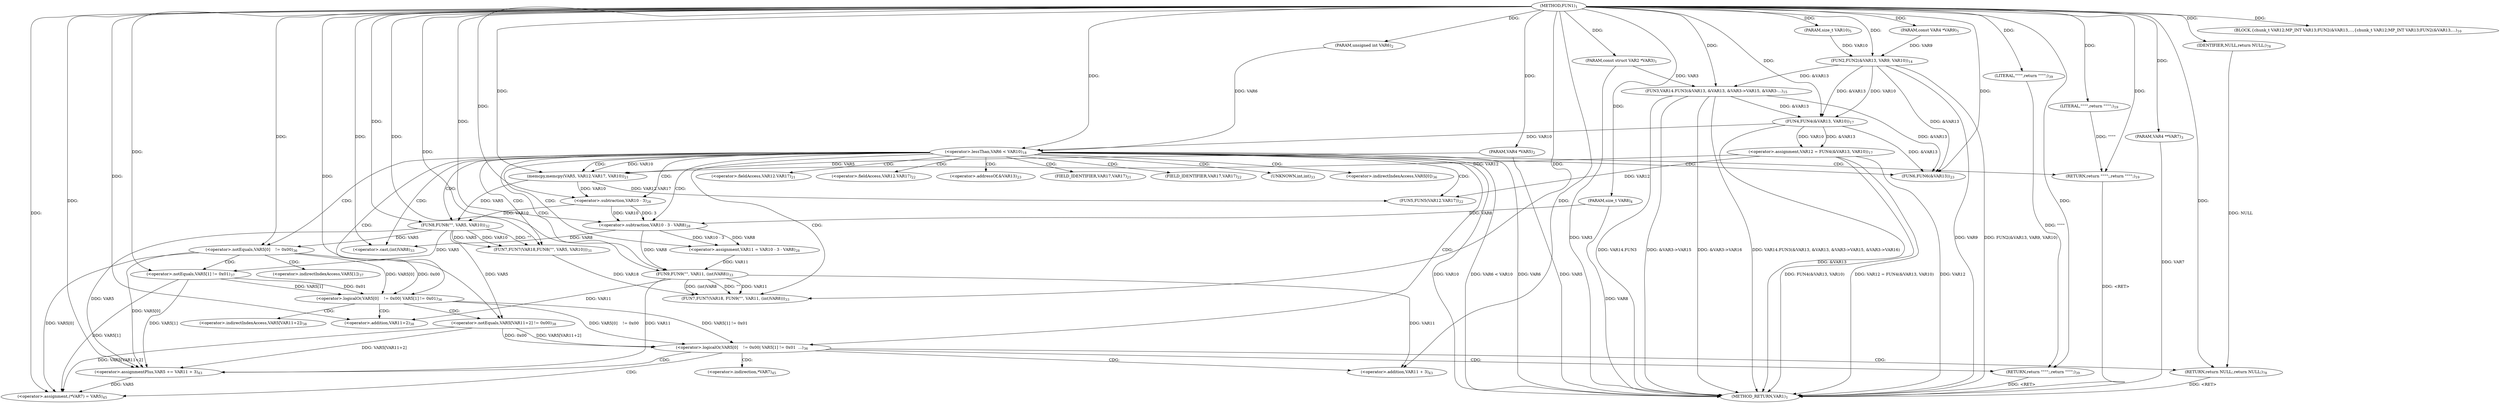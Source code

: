 digraph "FUN1" {  
"8" [label = <(METHOD,FUN1)<SUB>1</SUB>> ]
"123" [label = <(METHOD_RETURN,VAR1)<SUB>1</SUB>> ]
"9" [label = <(PARAM,const struct VAR2 *VAR3)<SUB>1</SUB>> ]
"10" [label = <(PARAM,VAR4 *VAR5)<SUB>2</SUB>> ]
"11" [label = <(PARAM,unsigned int VAR6)<SUB>2</SUB>> ]
"12" [label = <(PARAM,VAR4 **VAR7)<SUB>3</SUB>> ]
"13" [label = <(PARAM,size_t VAR8)<SUB>4</SUB>> ]
"14" [label = <(PARAM,const VAR4 *VAR9)<SUB>5</SUB>> ]
"15" [label = <(PARAM,size_t VAR10)<SUB>5</SUB>> ]
"18" [label = <(BLOCK,{
	chunk_t VAR12;
	MP_INT VAR13;

	FUN2(&amp;VAR13,...,{
	chunk_t VAR12;
	MP_INT VAR13;

	FUN2(&amp;VAR13,...)<SUB>10</SUB>> ]
"68" [label = <(&lt;operator&gt;.assignment,VAR11 = VAR10 - 3 - VAR8)<SUB>28</SUB>> ]
"75" [label = <(FUN7,FUN7(VAR18,
	FUN8(&quot;&quot;, VAR5, VAR10)))<SUB>31</SUB>> ]
"81" [label = <(FUN7,FUN7(VAR18, FUN9(&quot;&quot;, VAR11, (int)VAR8)))<SUB>33</SUB>> ]
"112" [label = <(&lt;operator&gt;.assignmentPlus,VAR5 += VAR11 + 3)<SUB>43</SUB>> ]
"117" [label = <(&lt;operator&gt;.assignment,(*VAR7) = VAR5)<SUB>45</SUB>> ]
"121" [label = <(RETURN,return NULL;,return NULL;)<SUB>78</SUB>> ]
"21" [label = <(FUN2,FUN2(&amp;VAR13, VAR9, VAR10))<SUB>14</SUB>> ]
"26" [label = <(FUN3,VAR14.FUN3(&amp;VAR13, &amp;VAR13, &amp;VAR3-&gt;VAR15, &amp;VAR3-...)<SUB>15</SUB>> ]
"42" [label = <(&lt;operator&gt;.assignment,VAR12 = FUN4(&amp;VAR13, VAR10))<SUB>17</SUB>> ]
"55" [label = <(memcpy,memcpy(VAR5, VAR12.VAR17, VAR10))<SUB>21</SUB>> ]
"61" [label = <(FUN5,FUN5(VAR12.VAR17))<SUB>22</SUB>> ]
"65" [label = <(FUN6,FUN6(&amp;VAR13))<SUB>23</SUB>> ]
"90" [label = <(&lt;operator&gt;.logicalOr,VAR5[0]    != 0x00
| VAR5[1] != 0x01
  ...)<SUB>36</SUB>> ]
"122" [label = <(IDENTIFIER,NULL,return NULL;)<SUB>78</SUB>> ]
"49" [label = <(&lt;operator&gt;.lessThan,VAR6 &lt; VAR10)<SUB>18</SUB>> ]
"70" [label = <(&lt;operator&gt;.subtraction,VAR10 - 3 - VAR8)<SUB>28</SUB>> ]
"77" [label = <(FUN8,FUN8(&quot;&quot;, VAR5, VAR10))<SUB>32</SUB>> ]
"83" [label = <(FUN9,FUN9(&quot;&quot;, VAR11, (int)VAR8))<SUB>33</SUB>> ]
"110" [label = <(RETURN,return &quot;&quot;&quot;&quot;;,return &quot;&quot;&quot;&quot;;)<SUB>39</SUB>> ]
"114" [label = <(&lt;operator&gt;.addition,VAR11 + 3)<SUB>43</SUB>> ]
"44" [label = <(FUN4,FUN4(&amp;VAR13, VAR10))<SUB>17</SUB>> ]
"53" [label = <(RETURN,return &quot;&quot;&quot;&quot;;,return &quot;&quot;&quot;&quot;;)<SUB>19</SUB>> ]
"71" [label = <(&lt;operator&gt;.subtraction,VAR10 - 3)<SUB>28</SUB>> ]
"86" [label = <(&lt;operator&gt;.cast,(int)VAR8)<SUB>33</SUB>> ]
"91" [label = <(&lt;operator&gt;.logicalOr,VAR5[0]    != 0x00
| VAR5[1] != 0x01)<SUB>36</SUB>> ]
"102" [label = <(&lt;operator&gt;.notEquals,VAR5[VAR11+2] != 0x00)<SUB>38</SUB>> ]
"111" [label = <(LITERAL,&quot;&quot;&quot;&quot;,return &quot;&quot;&quot;&quot;;)<SUB>39</SUB>> ]
"54" [label = <(LITERAL,&quot;&quot;&quot;&quot;,return &quot;&quot;&quot;&quot;;)<SUB>19</SUB>> ]
"92" [label = <(&lt;operator&gt;.notEquals,VAR5[0]    != 0x00)<SUB>36</SUB>> ]
"97" [label = <(&lt;operator&gt;.notEquals,VAR5[1] != 0x01)<SUB>37</SUB>> ]
"105" [label = <(&lt;operator&gt;.addition,VAR11+2)<SUB>38</SUB>> ]
"118" [label = <(&lt;operator&gt;.indirection,*VAR7)<SUB>45</SUB>> ]
"57" [label = <(&lt;operator&gt;.fieldAccess,VAR12.VAR17)<SUB>21</SUB>> ]
"62" [label = <(&lt;operator&gt;.fieldAccess,VAR12.VAR17)<SUB>22</SUB>> ]
"66" [label = <(&lt;operator&gt;.addressOf,&amp;VAR13)<SUB>23</SUB>> ]
"59" [label = <(FIELD_IDENTIFIER,VAR17,VAR17)<SUB>21</SUB>> ]
"64" [label = <(FIELD_IDENTIFIER,VAR17,VAR17)<SUB>22</SUB>> ]
"87" [label = <(UNKNOWN,int,int)<SUB>33</SUB>> ]
"103" [label = <(&lt;operator&gt;.indirectIndexAccess,VAR5[VAR11+2])<SUB>38</SUB>> ]
"93" [label = <(&lt;operator&gt;.indirectIndexAccess,VAR5[0])<SUB>36</SUB>> ]
"98" [label = <(&lt;operator&gt;.indirectIndexAccess,VAR5[1])<SUB>37</SUB>> ]
  "121" -> "123"  [ label = "DDG: &lt;RET&gt;"] 
  "110" -> "123"  [ label = "DDG: &lt;RET&gt;"] 
  "53" -> "123"  [ label = "DDG: &lt;RET&gt;"] 
  "9" -> "123"  [ label = "DDG: VAR3"] 
  "10" -> "123"  [ label = "DDG: VAR5"] 
  "12" -> "123"  [ label = "DDG: VAR7"] 
  "13" -> "123"  [ label = "DDG: VAR8"] 
  "21" -> "123"  [ label = "DDG: VAR9"] 
  "21" -> "123"  [ label = "DDG: FUN2(&amp;VAR13, VAR9, VAR10)"] 
  "26" -> "123"  [ label = "DDG: VAR14.FUN3"] 
  "26" -> "123"  [ label = "DDG: &amp;VAR3-&gt;VAR15"] 
  "26" -> "123"  [ label = "DDG: &amp;VAR3-&gt;VAR16"] 
  "26" -> "123"  [ label = "DDG: VAR14.FUN3(&amp;VAR13, &amp;VAR13, &amp;VAR3-&gt;VAR15, &amp;VAR3-&gt;VAR16)"] 
  "42" -> "123"  [ label = "DDG: VAR12"] 
  "44" -> "123"  [ label = "DDG: &amp;VAR13"] 
  "42" -> "123"  [ label = "DDG: FUN4(&amp;VAR13, VAR10)"] 
  "42" -> "123"  [ label = "DDG: VAR12 = FUN4(&amp;VAR13, VAR10)"] 
  "49" -> "123"  [ label = "DDG: VAR6"] 
  "49" -> "123"  [ label = "DDG: VAR10"] 
  "49" -> "123"  [ label = "DDG: VAR6 &lt; VAR10"] 
  "8" -> "9"  [ label = "DDG: "] 
  "8" -> "10"  [ label = "DDG: "] 
  "8" -> "11"  [ label = "DDG: "] 
  "8" -> "12"  [ label = "DDG: "] 
  "8" -> "13"  [ label = "DDG: "] 
  "8" -> "14"  [ label = "DDG: "] 
  "8" -> "15"  [ label = "DDG: "] 
  "8" -> "18"  [ label = "DDG: "] 
  "70" -> "68"  [ label = "DDG: VAR10 - 3"] 
  "70" -> "68"  [ label = "DDG: VAR8"] 
  "83" -> "112"  [ label = "DDG: VAR11"] 
  "8" -> "112"  [ label = "DDG: "] 
  "92" -> "117"  [ label = "DDG: VAR5[0]"] 
  "97" -> "117"  [ label = "DDG: VAR5[1]"] 
  "102" -> "117"  [ label = "DDG: VAR5[VAR11+2]"] 
  "112" -> "117"  [ label = "DDG: VAR5"] 
  "8" -> "117"  [ label = "DDG: "] 
  "122" -> "121"  [ label = "DDG: NULL"] 
  "8" -> "121"  [ label = "DDG: "] 
  "44" -> "42"  [ label = "DDG: &amp;VAR13"] 
  "44" -> "42"  [ label = "DDG: VAR10"] 
  "8" -> "75"  [ label = "DDG: "] 
  "77" -> "75"  [ label = "DDG: &quot;&quot;"] 
  "77" -> "75"  [ label = "DDG: VAR5"] 
  "77" -> "75"  [ label = "DDG: VAR10"] 
  "75" -> "81"  [ label = "DDG: VAR18"] 
  "8" -> "81"  [ label = "DDG: "] 
  "83" -> "81"  [ label = "DDG: &quot;&quot;"] 
  "83" -> "81"  [ label = "DDG: VAR11"] 
  "83" -> "81"  [ label = "DDG: (int)VAR8"] 
  "77" -> "112"  [ label = "DDG: VAR5"] 
  "92" -> "112"  [ label = "DDG: VAR5[0]"] 
  "97" -> "112"  [ label = "DDG: VAR5[1]"] 
  "102" -> "112"  [ label = "DDG: VAR5[VAR11+2]"] 
  "8" -> "122"  [ label = "DDG: "] 
  "8" -> "21"  [ label = "DDG: "] 
  "14" -> "21"  [ label = "DDG: VAR9"] 
  "15" -> "21"  [ label = "DDG: VAR10"] 
  "21" -> "26"  [ label = "DDG: &amp;VAR13"] 
  "8" -> "26"  [ label = "DDG: "] 
  "9" -> "26"  [ label = "DDG: VAR3"] 
  "10" -> "55"  [ label = "DDG: VAR5"] 
  "8" -> "55"  [ label = "DDG: "] 
  "42" -> "55"  [ label = "DDG: VAR12"] 
  "49" -> "55"  [ label = "DDG: VAR10"] 
  "42" -> "61"  [ label = "DDG: VAR12"] 
  "55" -> "61"  [ label = "DDG: VAR12.VAR17"] 
  "44" -> "65"  [ label = "DDG: &amp;VAR13"] 
  "8" -> "65"  [ label = "DDG: "] 
  "21" -> "65"  [ label = "DDG: &amp;VAR13"] 
  "26" -> "65"  [ label = "DDG: &amp;VAR13"] 
  "71" -> "70"  [ label = "DDG: VAR10"] 
  "71" -> "70"  [ label = "DDG: 3"] 
  "13" -> "70"  [ label = "DDG: VAR8"] 
  "8" -> "70"  [ label = "DDG: "] 
  "8" -> "77"  [ label = "DDG: "] 
  "55" -> "77"  [ label = "DDG: VAR5"] 
  "71" -> "77"  [ label = "DDG: VAR10"] 
  "8" -> "83"  [ label = "DDG: "] 
  "68" -> "83"  [ label = "DDG: VAR11"] 
  "70" -> "83"  [ label = "DDG: VAR8"] 
  "91" -> "90"  [ label = "DDG: VAR5[0]    != 0x00"] 
  "91" -> "90"  [ label = "DDG: VAR5[1] != 0x01"] 
  "102" -> "90"  [ label = "DDG: VAR5[VAR11+2]"] 
  "102" -> "90"  [ label = "DDG: 0x00"] 
  "111" -> "110"  [ label = "DDG: &quot;&quot;&quot;&quot;"] 
  "8" -> "110"  [ label = "DDG: "] 
  "83" -> "114"  [ label = "DDG: VAR11"] 
  "8" -> "114"  [ label = "DDG: "] 
  "26" -> "44"  [ label = "DDG: &amp;VAR13"] 
  "8" -> "44"  [ label = "DDG: "] 
  "21" -> "44"  [ label = "DDG: &amp;VAR13"] 
  "21" -> "44"  [ label = "DDG: VAR10"] 
  "11" -> "49"  [ label = "DDG: VAR6"] 
  "8" -> "49"  [ label = "DDG: "] 
  "44" -> "49"  [ label = "DDG: VAR10"] 
  "54" -> "53"  [ label = "DDG: &quot;&quot;&quot;&quot;"] 
  "8" -> "53"  [ label = "DDG: "] 
  "55" -> "71"  [ label = "DDG: VAR10"] 
  "8" -> "71"  [ label = "DDG: "] 
  "70" -> "86"  [ label = "DDG: VAR8"] 
  "8" -> "86"  [ label = "DDG: "] 
  "92" -> "91"  [ label = "DDG: VAR5[0]"] 
  "92" -> "91"  [ label = "DDG: 0x00"] 
  "97" -> "91"  [ label = "DDG: VAR5[1]"] 
  "97" -> "91"  [ label = "DDG: 0x01"] 
  "77" -> "102"  [ label = "DDG: VAR5"] 
  "8" -> "102"  [ label = "DDG: "] 
  "8" -> "111"  [ label = "DDG: "] 
  "8" -> "54"  [ label = "DDG: "] 
  "77" -> "92"  [ label = "DDG: VAR5"] 
  "8" -> "92"  [ label = "DDG: "] 
  "77" -> "97"  [ label = "DDG: VAR5"] 
  "8" -> "97"  [ label = "DDG: "] 
  "83" -> "105"  [ label = "DDG: VAR11"] 
  "8" -> "105"  [ label = "DDG: "] 
  "90" -> "114"  [ label = "CDG: "] 
  "90" -> "121"  [ label = "CDG: "] 
  "90" -> "112"  [ label = "CDG: "] 
  "90" -> "118"  [ label = "CDG: "] 
  "90" -> "110"  [ label = "CDG: "] 
  "90" -> "117"  [ label = "CDG: "] 
  "49" -> "68"  [ label = "CDG: "] 
  "49" -> "77"  [ label = "CDG: "] 
  "49" -> "64"  [ label = "CDG: "] 
  "49" -> "57"  [ label = "CDG: "] 
  "49" -> "66"  [ label = "CDG: "] 
  "49" -> "75"  [ label = "CDG: "] 
  "49" -> "81"  [ label = "CDG: "] 
  "49" -> "92"  [ label = "CDG: "] 
  "49" -> "65"  [ label = "CDG: "] 
  "49" -> "59"  [ label = "CDG: "] 
  "49" -> "87"  [ label = "CDG: "] 
  "49" -> "91"  [ label = "CDG: "] 
  "49" -> "93"  [ label = "CDG: "] 
  "49" -> "90"  [ label = "CDG: "] 
  "49" -> "61"  [ label = "CDG: "] 
  "49" -> "83"  [ label = "CDG: "] 
  "49" -> "71"  [ label = "CDG: "] 
  "49" -> "53"  [ label = "CDG: "] 
  "49" -> "70"  [ label = "CDG: "] 
  "49" -> "55"  [ label = "CDG: "] 
  "49" -> "62"  [ label = "CDG: "] 
  "49" -> "86"  [ label = "CDG: "] 
  "91" -> "102"  [ label = "CDG: "] 
  "91" -> "103"  [ label = "CDG: "] 
  "91" -> "105"  [ label = "CDG: "] 
  "92" -> "98"  [ label = "CDG: "] 
  "92" -> "97"  [ label = "CDG: "] 
}
